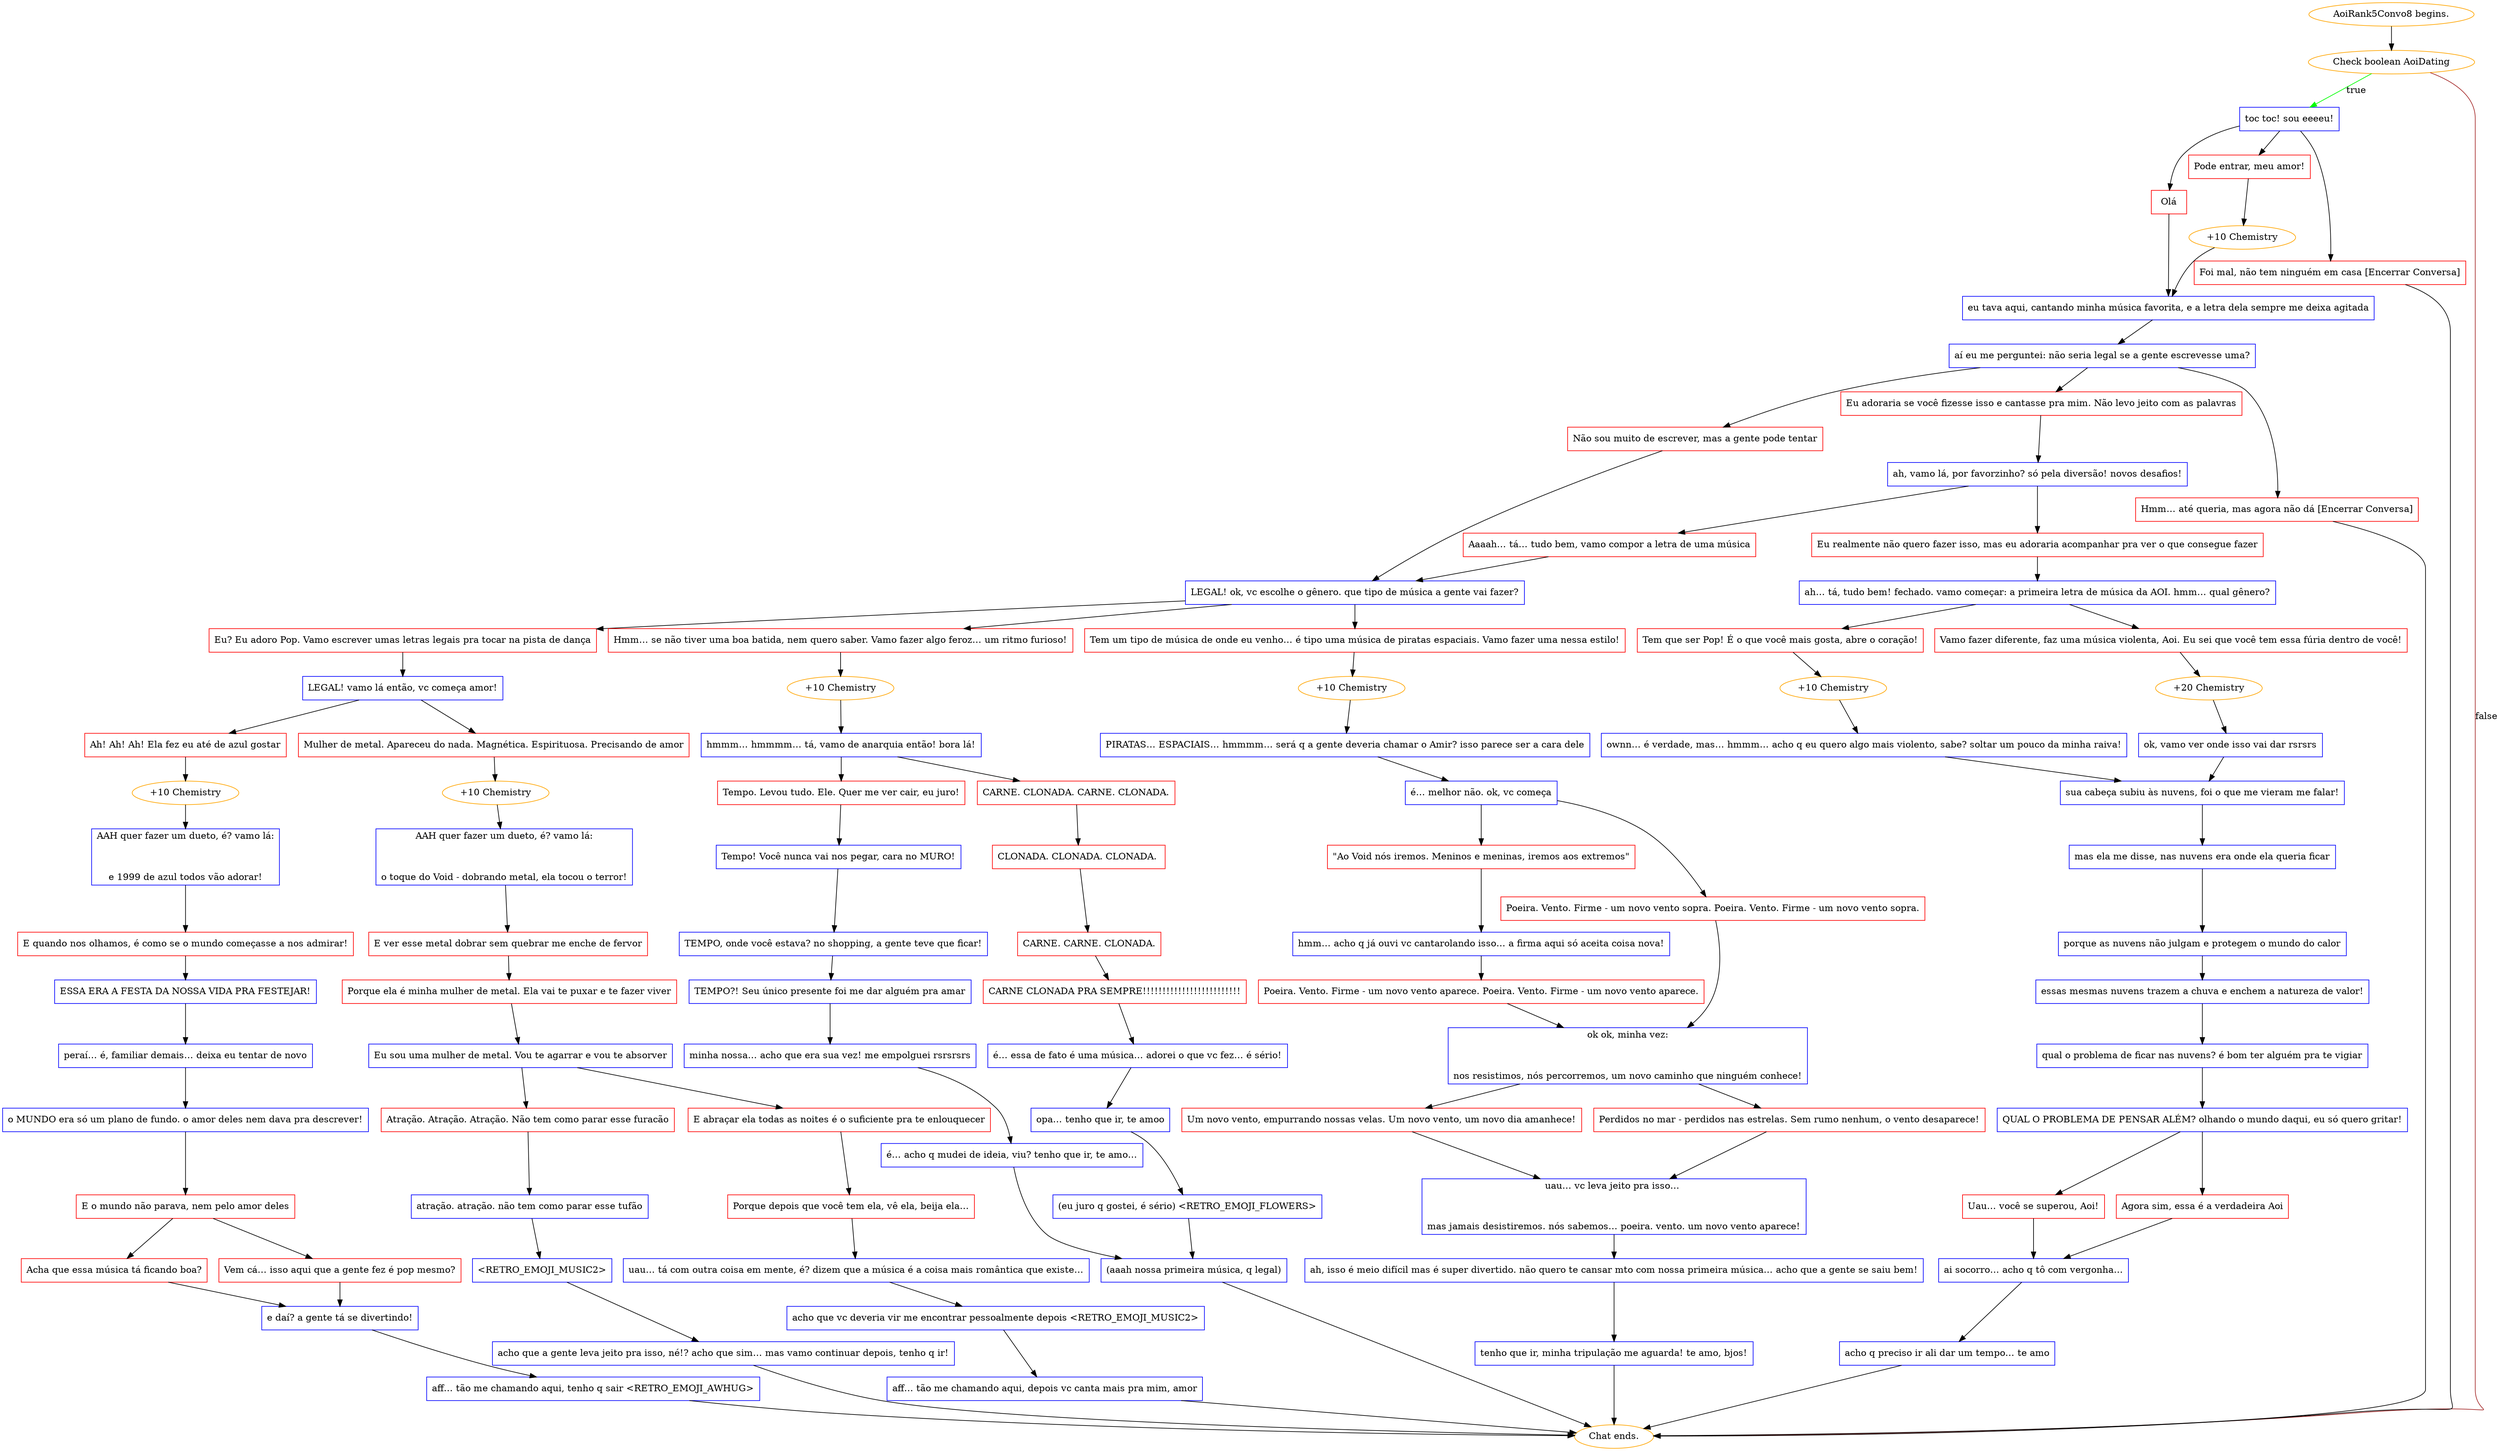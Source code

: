 digraph {
	"AoiRank5Convo8 begins." [color=orange];
		"AoiRank5Convo8 begins." -> j3608589578;
	j3608589578 [label="Check boolean AoiDating",color=orange];
		j3608589578 -> j1610885140 [label=true,color=green];
		j3608589578 -> "Chat ends." [label=false,color=brown];
	j1610885140 [label="toc toc! sou eeeeu!",shape=box,color=blue];
		j1610885140 -> j3261561682;
		j1610885140 -> j164896524;
		j1610885140 -> j335415124;
	"Chat ends." [color=orange];
	j3261561682 [label="Olá",shape=box,color=red];
		j3261561682 -> j2717476610;
	j164896524 [label="Pode entrar, meu amor!",shape=box,color=red];
		j164896524 -> j1979977126;
	j335415124 [label="Foi mal, não tem ninguém em casa [Encerrar Conversa]",shape=box,color=red];
		j335415124 -> "Chat ends.";
	j2717476610 [label="eu tava aqui, cantando minha música favorita, e a letra dela sempre me deixa agitada",shape=box,color=blue];
		j2717476610 -> j2777621958;
	j1979977126 [label="+10 Chemistry",color=orange];
		j1979977126 -> j2717476610;
	j2777621958 [label="aí eu me perguntei: não seria legal se a gente escrevesse uma?",shape=box,color=blue];
		j2777621958 -> j96379948;
		j2777621958 -> j3215509215;
		j2777621958 -> j2937942603;
	j96379948 [label="Não sou muito de escrever, mas a gente pode tentar",shape=box,color=red];
		j96379948 -> j1983068345;
	j3215509215 [label="Eu adoraria se você fizesse isso e cantasse pra mim. Não levo jeito com as palavras",shape=box,color=red];
		j3215509215 -> j3044677049;
	j2937942603 [label="Hmm… até queria, mas agora não dá [Encerrar Conversa]",shape=box,color=red];
		j2937942603 -> "Chat ends.";
	j1983068345 [label="LEGAL! ok, vc escolhe o gênero. que tipo de música a gente vai fazer?",shape=box,color=blue];
		j1983068345 -> j622212286;
		j1983068345 -> j2236315487;
		j1983068345 -> j3701419708;
	j3044677049 [label="ah, vamo lá, por favorzinho? só pela diversão! novos desafios!",shape=box,color=blue];
		j3044677049 -> j1291466435;
		j3044677049 -> j2208292688;
	j622212286 [label="Eu? Eu adoro Pop. Vamo escrever umas letras legais pra tocar na pista de dança",shape=box,color=red];
		j622212286 -> j371872680;
	j2236315487 [label="Hmm… se não tiver uma boa batida, nem quero saber. Vamo fazer algo feroz… um ritmo furioso!",shape=box,color=red];
		j2236315487 -> j255490229;
	j3701419708 [label="Tem um tipo de música de onde eu venho… é tipo uma música de piratas espaciais. Vamo fazer uma nessa estilo!",shape=box,color=red];
		j3701419708 -> j659319857;
	j1291466435 [label="Aaaah… tá… tudo bem, vamo compor a letra de uma música",shape=box,color=red];
		j1291466435 -> j1983068345;
	j2208292688 [label="Eu realmente não quero fazer isso, mas eu adoraria acompanhar pra ver o que consegue fazer",shape=box,color=red];
		j2208292688 -> j1830567664;
	j371872680 [label="LEGAL! vamo lá então, vc começa amor!",shape=box,color=blue];
		j371872680 -> j768461182;
		j371872680 -> j640670149;
	j255490229 [label="+10 Chemistry",color=orange];
		j255490229 -> j4022155953;
	j659319857 [label="+10 Chemistry",color=orange];
		j659319857 -> j2222201521;
	j1830567664 [label="ah… tá, tudo bem! fechado. vamo começar: a primeira letra de música da AOI. hmm… qual gênero?",shape=box,color=blue];
		j1830567664 -> j4285335870;
		j1830567664 -> j3842430396;
	j768461182 [label="Ah! Ah! Ah! Ela fez eu até de azul gostar",shape=box,color=red];
		j768461182 -> j4280131234;
	j640670149 [label="Mulher de metal. Apareceu do nada. Magnética. Espirituosa. Precisando de amor",shape=box,color=red];
		j640670149 -> j3067761994;
	j4022155953 [label="hmmm… hmmmm… tá, vamo de anarquia então! bora lá!",shape=box,color=blue];
		j4022155953 -> j1995020947;
		j4022155953 -> j3966736550;
	j2222201521 [label="PIRATAS… ESPACIAIS… hmmmm… será q a gente deveria chamar o Amir? isso parece ser a cara dele",shape=box,color=blue];
		j2222201521 -> j3221486819;
	j4285335870 [label="Tem que ser Pop! É o que você mais gosta, abre o coração!",shape=box,color=red];
		j4285335870 -> j2848353074;
	j3842430396 [label="Vamo fazer diferente, faz uma música violenta, Aoi. Eu sei que você tem essa fúria dentro de você!",shape=box,color=red];
		j3842430396 -> j3406324010;
	j4280131234 [label="+10 Chemistry",color=orange];
		j4280131234 -> j3594349159;
	j3067761994 [label="+10 Chemistry",color=orange];
		j3067761994 -> j1698185342;
	j1995020947 [label="Tempo. Levou tudo. Ele. Quer me ver cair, eu juro!",shape=box,color=red];
		j1995020947 -> j2508867734;
	j3966736550 [label="CARNE. CLONADA. CARNE. CLONADA.",shape=box,color=red];
		j3966736550 -> j1034956955;
	j3221486819 [label="é… melhor não. ok, vc começa",shape=box,color=blue];
		j3221486819 -> j13426302;
		j3221486819 -> j1805553323;
	j2848353074 [label="+10 Chemistry",color=orange];
		j2848353074 -> j4092594473;
	j3406324010 [label="+20 Chemistry",color=orange];
		j3406324010 -> j410823931;
	j3594349159 [label="AAH quer fazer um dueto, é? vamo lá:

e 1999 de azul todos vão adorar!",shape=box,color=blue];
		j3594349159 -> j1601073468;
	j1698185342 [label="AAH quer fazer um dueto, é? vamo lá:

o toque do Void - dobrando metal, ela tocou o terror!",shape=box,color=blue];
		j1698185342 -> j3182519160;
	j2508867734 [label="Tempo! Você nunca vai nos pegar, cara no MURO!",shape=box,color=blue];
		j2508867734 -> j1144184594;
	j1034956955 [label="CLONADA. CLONADA. CLONADA. ",shape=box,color=red];
		j1034956955 -> j3936003002;
	j13426302 [label="\"Ao Void nós iremos. Meninos e meninas, iremos aos extremos\"",shape=box,color=red];
		j13426302 -> j752241780;
	j1805553323 [label="Poeira. Vento. Firme - um novo vento sopra. Poeira. Vento. Firme - um novo vento sopra.",shape=box,color=red];
		j1805553323 -> j4283522292;
	j4092594473 [label="ownn… é verdade, mas… hmmm… acho q eu quero algo mais violento, sabe? soltar um pouco da minha raiva!",shape=box,color=blue];
		j4092594473 -> j3838170030;
	j410823931 [label="ok, vamo ver onde isso vai dar rsrsrs",shape=box,color=blue];
		j410823931 -> j3838170030;
	j1601073468 [label="E quando nos olhamos, é como se o mundo começasse a nos admirar!",shape=box,color=red];
		j1601073468 -> j815158788;
	j3182519160 [label="E ver esse metal dobrar sem quebrar me enche de fervor",shape=box,color=red];
		j3182519160 -> j2677589921;
	j1144184594 [label="TEMPO, onde você estava? no shopping, a gente teve que ficar!",shape=box,color=blue];
		j1144184594 -> j810485616;
	j3936003002 [label="CARNE. CARNE. CLONADA.",shape=box,color=red];
		j3936003002 -> j4056534058;
	j752241780 [label="hmm… acho q já ouvi vc cantarolando isso… a firma aqui só aceita coisa nova!",shape=box,color=blue];
		j752241780 -> j225674524;
	j4283522292 [label="ok ok, minha vez:

nos resistimos, nós percorremos, um novo caminho que ninguém conhece!",shape=box,color=blue];
		j4283522292 -> j1696602674;
		j4283522292 -> j3737672852;
	j3838170030 [label="sua cabeça subiu às nuvens, foi o que me vieram me falar!",shape=box,color=blue];
		j3838170030 -> j4006365602;
	j815158788 [label="ESSA ERA A FESTA DA NOSSA VIDA PRA FESTEJAR!",shape=box,color=blue];
		j815158788 -> j3960500528;
	j2677589921 [label="Porque ela é minha mulher de metal. Ela vai te puxar e te fazer viver",shape=box,color=red];
		j2677589921 -> j2176499419;
	j810485616 [label="TEMPO?! Seu único presente foi me dar alguém pra amar",shape=box,color=blue];
		j810485616 -> j712733182;
	j4056534058 [label="CARNE CLONADA PRA SEMPRE!!!!!!!!!!!!!!!!!!!!!!!!!",shape=box,color=red];
		j4056534058 -> j2691732305;
	j225674524 [label="Poeira. Vento. Firme - um novo vento aparece. Poeira. Vento. Firme - um novo vento aparece.",shape=box,color=red];
		j225674524 -> j4283522292;
	j1696602674 [label="Um novo vento, empurrando nossas velas. Um novo vento, um novo dia amanhece!",shape=box,color=red];
		j1696602674 -> j1544730310;
	j3737672852 [label="Perdidos no mar - perdidos nas estrelas. Sem rumo nenhum, o vento desaparece!",shape=box,color=red];
		j3737672852 -> j1544730310;
	j4006365602 [label="mas ela me disse, nas nuvens era onde ela queria ficar",shape=box,color=blue];
		j4006365602 -> j1825021983;
	j3960500528 [label="peraí… é, familiar demais… deixa eu tentar de novo",shape=box,color=blue];
		j3960500528 -> j2756081198;
	j2176499419 [label="Eu sou uma mulher de metal. Vou te agarrar e vou te absorver",shape=box,color=blue];
		j2176499419 -> j1862123327;
		j2176499419 -> j3841558182;
	j712733182 [label="minha nossa… acho que era sua vez! me empolguei rsrsrsrs",shape=box,color=blue];
		j712733182 -> j2945543783;
	j2691732305 [label="é… essa de fato é uma música… adorei o que vc fez… é sério!",shape=box,color=blue];
		j2691732305 -> j554963593;
	j1544730310 [label="uau… vc leva jeito pra isso… 
 
mas jamais desistiremos. nós sabemos… poeira. vento. um novo vento aparece!",shape=box,color=blue];
		j1544730310 -> j3181502354;
	j1825021983 [label="porque as nuvens não julgam e protegem o mundo do calor",shape=box,color=blue];
		j1825021983 -> j3105794047;
	j2756081198 [label="o MUNDO era só um plano de fundo. o amor deles nem dava pra descrever!",shape=box,color=blue];
		j2756081198 -> j2188411972;
	j1862123327 [label="Atração. Atração. Atração. Não tem como parar esse furacão",shape=box,color=red];
		j1862123327 -> j4056945725;
	j3841558182 [label="E abraçar ela todas as noites é o suficiente pra te enlouquecer",shape=box,color=red];
		j3841558182 -> j2917495192;
	j2945543783 [label="é… acho q mudei de ideia, viu? tenho que ir, te amo…",shape=box,color=blue];
		j2945543783 -> j3081897593;
	j554963593 [label="opa… tenho que ir, te amoo",shape=box,color=blue];
		j554963593 -> j2377676057;
	j3181502354 [label="ah, isso é meio difícil mas é super divertido. não quero te cansar mto com nossa primeira música… acho que a gente se saiu bem!",shape=box,color=blue];
		j3181502354 -> j2368627792;
	j3105794047 [label="essas mesmas nuvens trazem a chuva e enchem a natureza de valor!",shape=box,color=blue];
		j3105794047 -> j1901475840;
	j2188411972 [label="E o mundo não parava, nem pelo amor deles",shape=box,color=red];
		j2188411972 -> j1841976421;
		j2188411972 -> j1104648832;
	j4056945725 [label="atração. atração. não tem como parar esse tufão",shape=box,color=blue];
		j4056945725 -> j3461199435;
	j2917495192 [label="Porque depois que você tem ela, vê ela, beija ela…",shape=box,color=red];
		j2917495192 -> j911248766;
	j3081897593 [label="(aaah nossa primeira música, q legal)",shape=box,color=blue];
		j3081897593 -> "Chat ends.";
	j2377676057 [label="(eu juro q gostei, é sério) <RETRO_EMOJI_FLOWERS>",shape=box,color=blue];
		j2377676057 -> j3081897593;
	j2368627792 [label="tenho que ir, minha tripulação me aguarda! te amo, bjos!",shape=box,color=blue];
		j2368627792 -> "Chat ends.";
	j1901475840 [label="qual o problema de ficar nas nuvens? é bom ter alguém pra te vigiar",shape=box,color=blue];
		j1901475840 -> j117974019;
	j1841976421 [label="Acha que essa música tá ficando boa?",shape=box,color=red];
		j1841976421 -> j1945503762;
	j1104648832 [label="Vem cá… isso aqui que a gente fez é pop mesmo?",shape=box,color=red];
		j1104648832 -> j1945503762;
	j3461199435 [label="<RETRO_EMOJI_MUSIC2>",shape=box,color=blue];
		j3461199435 -> j288636728;
	j911248766 [label="uau… tá com outra coisa em mente, é? dizem que a música é a coisa mais romântica que existe…",shape=box,color=blue];
		j911248766 -> j2110589762;
	j117974019 [label="QUAL O PROBLEMA DE PENSAR ALÉM? olhando o mundo daqui, eu só quero gritar!",shape=box,color=blue];
		j117974019 -> j1078726291;
		j117974019 -> j2196524348;
	j1945503762 [label="e daí? a gente tá se divertindo!",shape=box,color=blue];
		j1945503762 -> j1747369792;
	j288636728 [label="acho que a gente leva jeito pra isso, né!? acho que sim… mas vamo continuar depois, tenho q ir!",shape=box,color=blue];
		j288636728 -> "Chat ends.";
	j2110589762 [label="acho que vc deveria vir me encontrar pessoalmente depois <RETRO_EMOJI_MUSIC2>",shape=box,color=blue];
		j2110589762 -> j1729598650;
	j1078726291 [label="Uau… você se superou, Aoi!",shape=box,color=red];
		j1078726291 -> j449583248;
	j2196524348 [label="Agora sim, essa é a verdadeira Aoi",shape=box,color=red];
		j2196524348 -> j449583248;
	j1747369792 [label="aff… tão me chamando aqui, tenho q sair <RETRO_EMOJI_AWHUG>",shape=box,color=blue];
		j1747369792 -> "Chat ends.";
	j1729598650 [label="aff… tão me chamando aqui, depois vc canta mais pra mim, amor",shape=box,color=blue];
		j1729598650 -> "Chat ends.";
	j449583248 [label="ai socorro… acho q tô com vergonha…",shape=box,color=blue];
		j449583248 -> j1045698125;
	j1045698125 [label="acho q preciso ir ali dar um tempo… te amo",shape=box,color=blue];
		j1045698125 -> "Chat ends.";
}